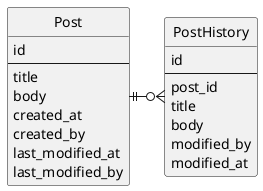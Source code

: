 @@@startuml

hide Circle

entity Post{
    id
    --
    title
    body
    created_at
    created_by
    last_modified_at
    last_modified_by
}

entity PostHistory{
    id 
    --
    post_id
    title
    body
    modified_by
    modified_at
}

Post ||-r-o{ PostHistory

@@@enduml